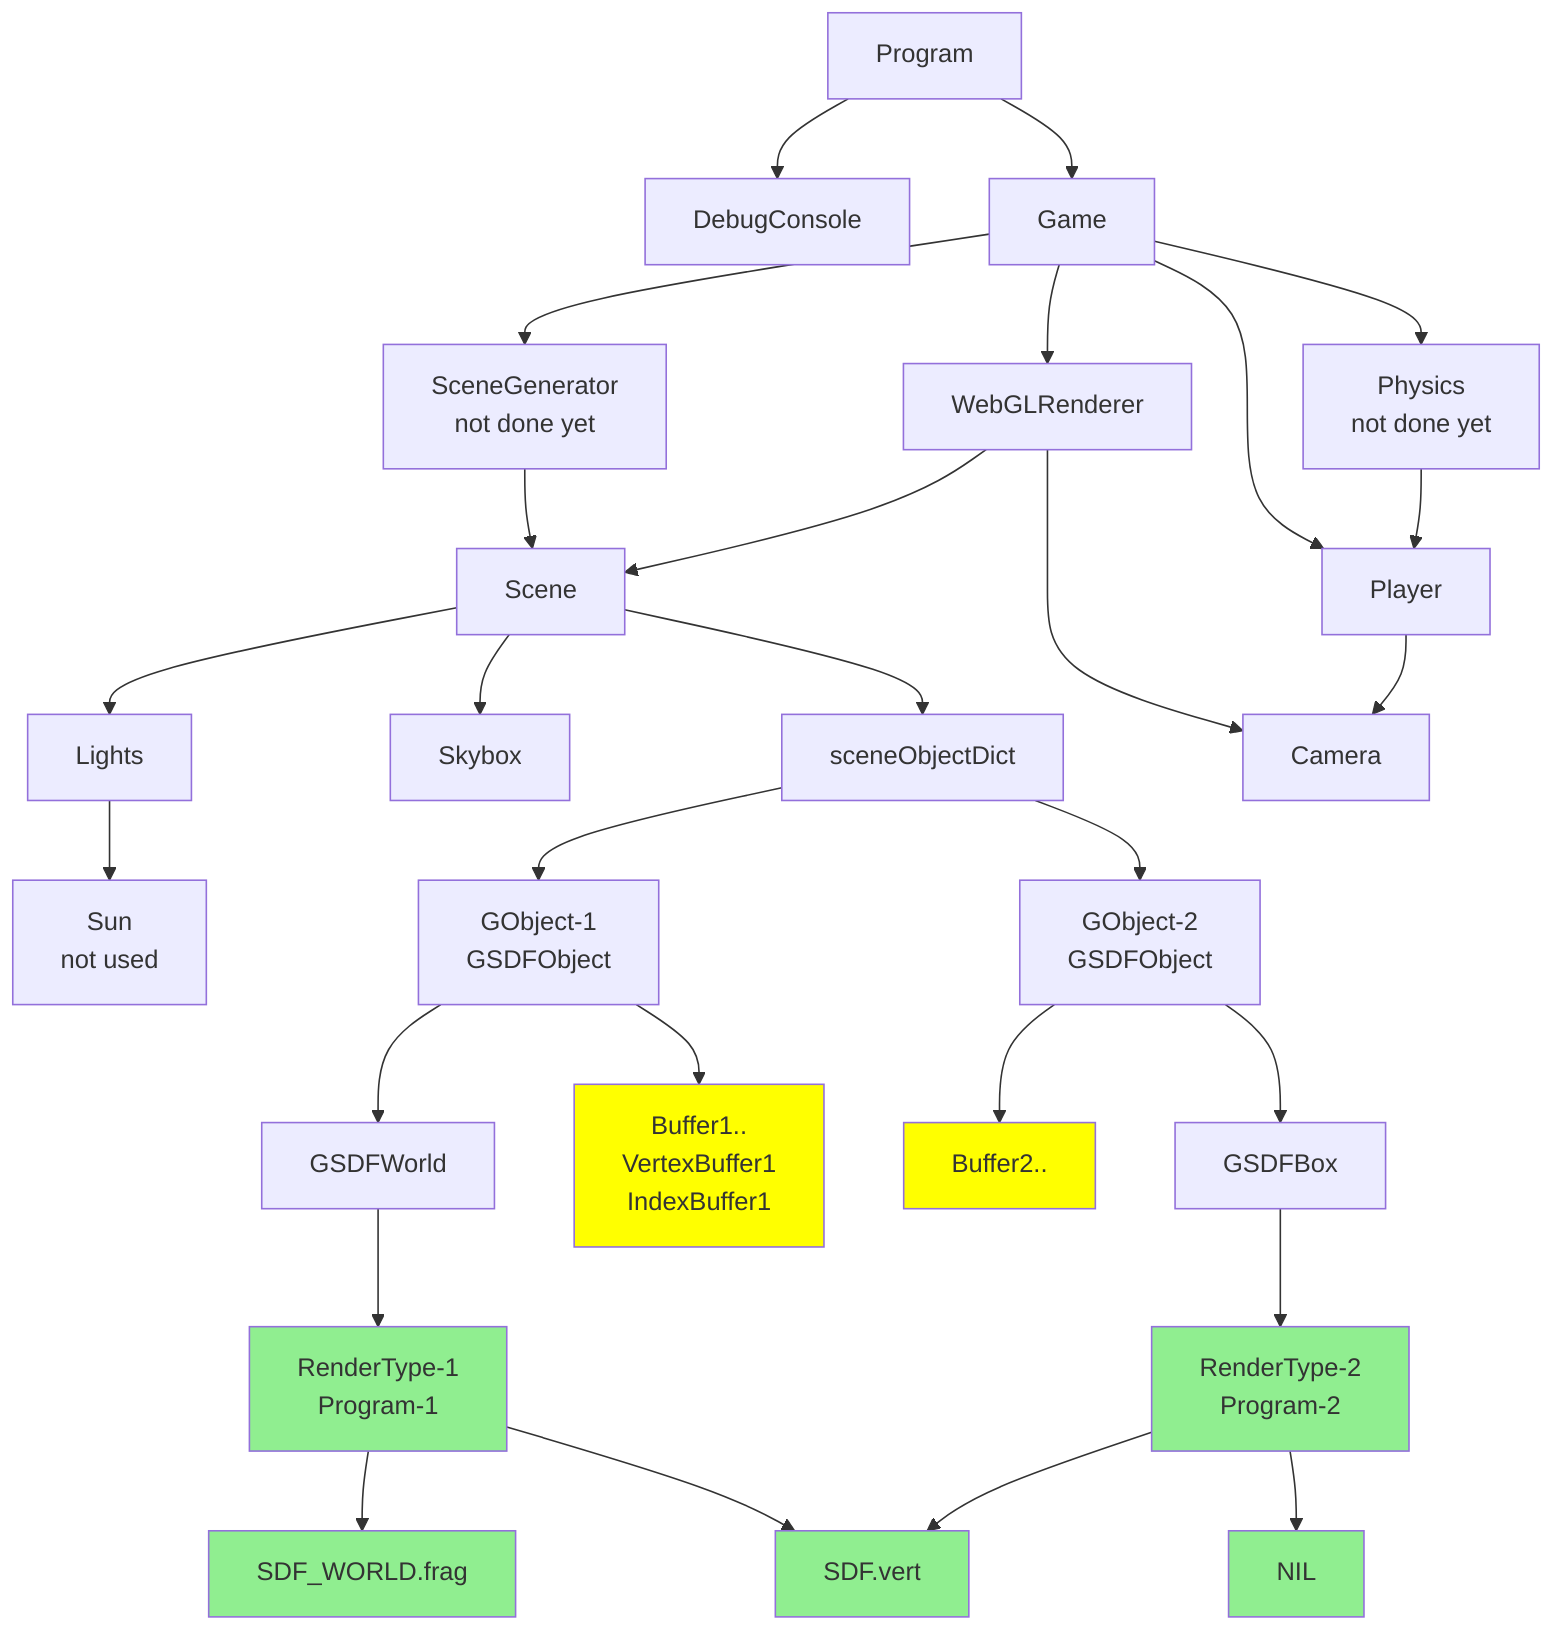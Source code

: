 graph TB;
Program --> DebugConsole;
Program --> Game;
Game --> WebGLRenderer;
Game --> Player;
Game --> SceneGenerator[SceneGenerator<br>not done yet];
SceneGenerator --> Scene;
Game --> Physics[Physics<br>not done yet];
Physics --> Player;
WebGLRenderer --> Scene;
Scene --> Lights;
Lights --> Sun[Sun<br>not used];
Scene --> Skybox;
Scene --> sceneObjectDict;
WebGLRenderer --> Camera;
Player --> Camera;
sceneObjectDict --> GObject-1[GObject-1<br>GSDFObject];
sceneObjectDict --> GObject-2[GObject-2<br>GSDFObject];
GObject-1 --> Material-1[GSDFWorld];
GObject-1 --> Buffer1..[Buffer1..<br>VertexBuffer1<br>IndexBuffer1];
GObject-2 --> Buffer2..;
GObject-2 --> Material-2[GSDFBox];
Material-1 --> RenderType-1[RenderType-1<br>Program-1];
Material-2 --> RenderType-2[RenderType-2<br>Program-2];
RenderType-1 --> FragmentShader-A[SDF_WORLD.frag];
RenderType-1 --> VertexShader-A[SDF.vert];
RenderType-2 --> FragmentShader-B[NIL];
RenderType-2 --> VertexShader-A;
style RenderType-2 fill:lightgreen;
style RenderType-1 fill:lightgreen;
style FragmentShader-A fill:lightgreen;
style FragmentShader-B fill:lightgreen;
style VertexShader-A fill:lightgreen;
style VertexShader-A fill:lightgreen;
style Buffer1.. fill:yellow;
style Buffer2.. fill:yellow;